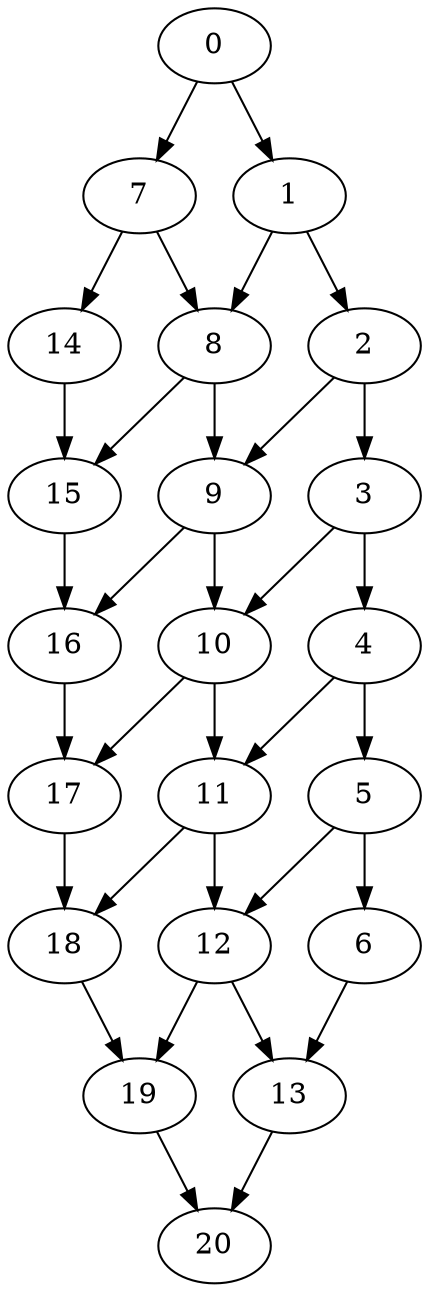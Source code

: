 digraph "Pipeline_Nodes_21_CCR_0.10_WeightType_Random#2" {
	graph ["Duplicate states"=0,
		GraphType=Pipeline,
		"Max states in OPEN"=0,
		Modes="120000ms; topo-ordered tasks, ; Pruning: task equivalence, fixed order ready list, ; F-value: ; Optimisation: best schedule length (\
SL) optimisation on equal, ",
		NumberOfTasks=21,
		"Pruned using list schedule length"=7063,
		"States removed from OPEN"=0,
		TargetSystem="Homogeneous-2",
		"Time to schedule (ms)"=385,
		"Total idle time"=79,
		"Total schedule length"=1065,
		"Total sequential time"=1890,
		"Total states created"=19085
	];
	0	["Finish time"=75,
		Processor=0,
		"Start time"=0,
		Weight=75];
	7	["Finish time"=210,
		Processor=0,
		"Start time"=75,
		Weight=135];
	0 -> 7	[Weight=7];
	1	["Finish time"=139,
		Processor=1,
		"Start time"=79,
		Weight=60];
	0 -> 1	[Weight=4];
	8	["Finish time"=345,
		Processor=0,
		"Start time"=210,
		Weight=135];
	7 -> 8	[Weight=7];
	14	["Finish time"=364,
		Processor=1,
		"Start time"=334,
		Weight=30];
	7 -> 14	[Weight=4];
	1 -> 8	[Weight=6];
	2	["Finish time"=199,
		Processor=1,
		"Start time"=139,
		Weight=60];
	1 -> 2	[Weight=10];
	9	["Finish time"=465,
		Processor=0,
		"Start time"=345,
		Weight=120];
	8 -> 9	[Weight=10];
	15	["Finish time"=409,
		Processor=1,
		"Start time"=364,
		Weight=45];
	8 -> 15	[Weight=10];
	2 -> 9	[Weight=9];
	3	["Finish time"=289,
		Processor=1,
		"Start time"=199,
		Weight=90];
	2 -> 3	[Weight=5];
	10	["Finish time"=604,
		Processor=1,
		"Start time"=469,
		Weight=135];
	9 -> 10	[Weight=2];
	16	["Finish time"=600,
		Processor=0,
		"Start time"=465,
		Weight=135];
	9 -> 16	[Weight=9];
	3 -> 10	[Weight=7];
	4	["Finish time"=334,
		Processor=1,
		"Start time"=289,
		Weight=45];
	3 -> 4	[Weight=2];
	14 -> 15	[Weight=6];
	15 -> 16	[Weight=7];
	17	["Finish time"=739,
		Processor=1,
		"Start time"=604,
		Weight=135];
	10 -> 17	[Weight=6];
	11	["Finish time"=735,
		Processor=0,
		"Start time"=705,
		Weight=30];
	10 -> 11	[Weight=10];
	16 -> 17	[Weight=4];
	5	["Finish time"=469,
		Processor=1,
		"Start time"=409,
		Weight=60];
	4 -> 5	[Weight=7];
	4 -> 11	[Weight=2];
	6	["Finish time"=705,
		Processor=0,
		"Start time"=600,
		Weight=105];
	5 -> 6	[Weight=8];
	12	["Finish time"=765,
		Processor=0,
		"Start time"=735,
		Weight=30];
	5 -> 12	[Weight=9];
	18	["Finish time"=814,
		Processor=1,
		"Start time"=739,
		Weight=75];
	17 -> 18	[Weight=2];
	13	["Finish time"=915,
		Processor=0,
		"Start time"=765,
		Weight=150];
	6 -> 13	[Weight=6];
	11 -> 12	[Weight=5];
	11 -> 18	[Weight=3];
	12 -> 13	[Weight=2];
	19	["Finish time"=904,
		Processor=1,
		"Start time"=814,
		Weight=90];
	12 -> 19	[Weight=6];
	18 -> 19	[Weight=5];
	20	["Finish time"=1065,
		Processor=0,
		"Start time"=915,
		Weight=150];
	13 -> 20	[Weight=6];
	19 -> 20	[Weight=3];
}
